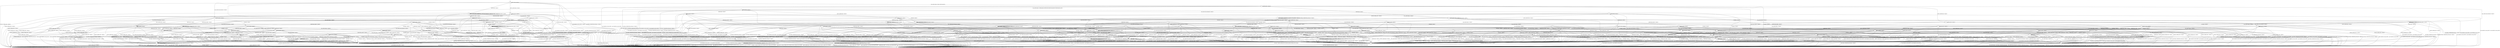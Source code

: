 digraph g {

	s0 [shape="circle" label="s0"];
	s1 [shape="circle" label="s1"];
	s2 [shape="circle" label="s2"];
	s3 [shape="circle" label="s3"];
	s4 [shape="circle" label="s4"];
	s5 [shape="circle" label="s5"];
	s6 [shape="circle" label="s6"];
	s7 [shape="circle" label="s7"];
	s8 [shape="circle" label="s8"];
	s9 [shape="circle" label="s9"];
	s10 [shape="circle" label="s10"];
	s11 [shape="circle" label="s11"];
	s12 [shape="circle" label="s12"];
	s13 [shape="circle" label="s13"];
	s14 [shape="circle" label="s14"];
	s15 [shape="circle" label="s15"];
	s16 [shape="circle" label="s16"];
	s17 [shape="circle" label="s17"];
	s18 [shape="circle" label="s18"];
	s19 [shape="circle" label="s19"];
	s20 [shape="circle" label="s20"];
	s21 [shape="circle" label="s21"];
	s22 [shape="circle" label="s22"];
	s23 [shape="circle" label="s23"];
	s24 [shape="circle" label="s24"];
	s25 [shape="circle" label="s25"];
	s26 [shape="circle" label="s26"];
	s27 [shape="circle" label="s27"];
	s28 [shape="circle" label="s28"];
	s29 [shape="circle" label="s29"];
	s30 [shape="circle" label="s30"];
	s31 [shape="circle" label="s31"];
	s32 [shape="circle" label="s32"];
	s33 [shape="circle" label="s33"];
	s34 [shape="circle" label="s34"];
	s35 [shape="circle" label="s35"];
	s36 [shape="circle" label="s36"];
	s37 [shape="circle" label="s37"];
	s38 [shape="circle" label="s38"];
	s39 [shape="circle" label="s39"];
	s40 [shape="circle" label="s40"];
	s41 [shape="circle" label="s41"];
	s42 [shape="circle" label="s42"];
	s43 [shape="circle" label="s43"];
	s44 [shape="circle" label="s44"];
	s45 [shape="circle" label="s45"];
	s46 [shape="circle" label="s46"];
	s47 [shape="circle" label="s47"];
	s48 [shape="circle" label="s48"];
	s49 [shape="circle" label="s49"];
	s50 [shape="circle" label="s50"];
	s51 [shape="circle" label="s51"];
	s52 [shape="circle" label="s52"];
	s53 [shape="circle" label="s53"];
	s54 [shape="circle" label="s54"];
	s55 [shape="circle" label="s55"];
	s56 [shape="circle" label="s56"];
	s57 [shape="circle" label="s57"];
	s58 [shape="circle" label="s58"];
	s59 [shape="circle" label="s59"];
	s60 [shape="circle" label="s60"];
	s61 [shape="circle" label="s61"];
	s62 [shape="circle" label="s62"];
	s63 [shape="circle" label="s63"];
	s64 [shape="circle" label="s64"];
	s65 [shape="circle" label="s65"];
	s66 [shape="circle" label="s66"];
	s67 [shape="circle" label="s67"];
	s68 [shape="circle" label="s68"];
	s69 [shape="circle" label="s69"];
	s70 [shape="circle" label="s70"];
	s71 [shape="circle" label="s71"];
	s72 [shape="circle" label="s72"];
	s73 [shape="circle" label="s73"];
	s74 [shape="circle" label="s74"];
	s75 [shape="circle" label="s75"];
	s76 [shape="circle" label="s76"];
	s77 [shape="circle" label="s77"];
	s78 [shape="circle" label="s78"];
	s79 [shape="circle" label="s79"];
	s80 [shape="circle" label="s80"];
	s81 [shape="circle" label="s81"];
	s82 [shape="circle" label="s82"];
	s83 [shape="circle" label="s83"];
	s84 [shape="circle" label="s84"];
	s85 [shape="circle" label="s85"];
	s86 [shape="circle" label="s86"];
	s87 [shape="circle" label="s87"];
	s88 [shape="circle" label="s88"];
	s0 -> s2 [label="RSA_CLIENT_HELLO / HELLO_VERIFY_REQUEST"];
	s0 -> s12 [label="RSA_CLIENT_KEY_EXCHANGE / TIMEOUT"];
	s0 -> s6 [label="CHANGE_CIPHER_SPEC / TIMEOUT"];
	s0 -> s3 [label="FINISHED / TIMEOUT"];
	s0 -> s0 [label="APPLICATION / TIMEOUT"];
	s0 -> s42 [label="CERTIFICATE / TIMEOUT"];
	s0 -> s20 [label="EMPTY_CERTIFICATE / TIMEOUT"];
	s0 -> s3 [label="CERTIFICATE_VERIFY / TIMEOUT"];
	s0 -> s1 [label="Alert(WARNING,CLOSE_NOTIFY) / TIMEOUT"];
	s0 -> s1 [label="Alert(FATAL,UNEXPECTED_MESSAGE) / TIMEOUT"];
	s1 -> s1 [label="RSA_CLIENT_HELLO / SOCKET_CLOSED"];
	s1 -> s1 [label="RSA_CLIENT_KEY_EXCHANGE / SOCKET_CLOSED"];
	s1 -> s1 [label="CHANGE_CIPHER_SPEC / SOCKET_CLOSED"];
	s1 -> s1 [label="FINISHED / SOCKET_CLOSED"];
	s1 -> s1 [label="APPLICATION / SOCKET_CLOSED"];
	s1 -> s1 [label="CERTIFICATE / SOCKET_CLOSED"];
	s1 -> s1 [label="EMPTY_CERTIFICATE / SOCKET_CLOSED"];
	s1 -> s1 [label="CERTIFICATE_VERIFY / SOCKET_CLOSED"];
	s1 -> s1 [label="Alert(WARNING,CLOSE_NOTIFY) / SOCKET_CLOSED"];
	s1 -> s1 [label="Alert(FATAL,UNEXPECTED_MESSAGE) / SOCKET_CLOSED"];
	s2 -> s4 [label="RSA_CLIENT_HELLO / SERVER_HELLO,CERTIFICATE,CERTIFICATE_REQUEST,SERVER_HELLO_DONE"];
	s2 -> s7 [label="RSA_CLIENT_KEY_EXCHANGE / TIMEOUT"];
	s2 -> s6 [label="CHANGE_CIPHER_SPEC / TIMEOUT"];
	s2 -> s5 [label="FINISHED / TIMEOUT"];
	s2 -> s2 [label="APPLICATION / TIMEOUT"];
	s2 -> s55 [label="CERTIFICATE / TIMEOUT"];
	s2 -> s14 [label="EMPTY_CERTIFICATE / TIMEOUT"];
	s2 -> s5 [label="CERTIFICATE_VERIFY / TIMEOUT"];
	s2 -> s1 [label="Alert(WARNING,CLOSE_NOTIFY) / Alert(WARNING,CLOSE_NOTIFY)"];
	s2 -> s1 [label="Alert(FATAL,UNEXPECTED_MESSAGE) / TIMEOUT"];
	s3 -> s3 [label="RSA_CLIENT_HELLO / TIMEOUT"];
	s3 -> s3 [label="RSA_CLIENT_KEY_EXCHANGE / TIMEOUT"];
	s3 -> s6 [label="CHANGE_CIPHER_SPEC / TIMEOUT"];
	s3 -> s3 [label="FINISHED / TIMEOUT"];
	s3 -> s3 [label="APPLICATION / TIMEOUT"];
	s3 -> s3 [label="CERTIFICATE / TIMEOUT"];
	s3 -> s3 [label="EMPTY_CERTIFICATE / TIMEOUT"];
	s3 -> s3 [label="CERTIFICATE_VERIFY / TIMEOUT"];
	s3 -> s1 [label="Alert(WARNING,CLOSE_NOTIFY) / TIMEOUT"];
	s3 -> s1 [label="Alert(FATAL,UNEXPECTED_MESSAGE) / TIMEOUT"];
	s4 -> s1 [label="RSA_CLIENT_HELLO / Alert(FATAL,UNEXPECTED_MESSAGE)"];
	s4 -> s26 [label="RSA_CLIENT_KEY_EXCHANGE / TIMEOUT"];
	s4 -> s6 [label="CHANGE_CIPHER_SPEC / TIMEOUT"];
	s4 -> s5 [label="FINISHED / TIMEOUT"];
	s4 -> s4 [label="APPLICATION / TIMEOUT"];
	s4 -> s70 [label="CERTIFICATE / TIMEOUT"];
	s4 -> s9 [label="EMPTY_CERTIFICATE / TIMEOUT"];
	s4 -> s5 [label="CERTIFICATE_VERIFY / TIMEOUT"];
	s4 -> s1 [label="Alert(WARNING,CLOSE_NOTIFY) / Alert(WARNING,CLOSE_NOTIFY)"];
	s4 -> s1 [label="Alert(FATAL,UNEXPECTED_MESSAGE) / TIMEOUT"];
	s5 -> s5 [label="RSA_CLIENT_HELLO / TIMEOUT"];
	s5 -> s5 [label="RSA_CLIENT_KEY_EXCHANGE / TIMEOUT"];
	s5 -> s6 [label="CHANGE_CIPHER_SPEC / TIMEOUT"];
	s5 -> s5 [label="FINISHED / TIMEOUT"];
	s5 -> s5 [label="APPLICATION / TIMEOUT"];
	s5 -> s5 [label="CERTIFICATE / TIMEOUT"];
	s5 -> s5 [label="EMPTY_CERTIFICATE / TIMEOUT"];
	s5 -> s5 [label="CERTIFICATE_VERIFY / TIMEOUT"];
	s5 -> s1 [label="Alert(WARNING,CLOSE_NOTIFY) / Alert(WARNING,CLOSE_NOTIFY)"];
	s5 -> s1 [label="Alert(FATAL,UNEXPECTED_MESSAGE) / TIMEOUT"];
	s6 -> s6 [label="RSA_CLIENT_HELLO / TIMEOUT"];
	s6 -> s6 [label="RSA_CLIENT_KEY_EXCHANGE / TIMEOUT"];
	s6 -> s6 [label="CHANGE_CIPHER_SPEC / TIMEOUT"];
	s6 -> s6 [label="FINISHED / TIMEOUT"];
	s6 -> s6 [label="APPLICATION / TIMEOUT"];
	s6 -> s6 [label="CERTIFICATE / TIMEOUT"];
	s6 -> s6 [label="EMPTY_CERTIFICATE / TIMEOUT"];
	s6 -> s6 [label="CERTIFICATE_VERIFY / TIMEOUT"];
	s6 -> s6 [label="Alert(WARNING,CLOSE_NOTIFY) / TIMEOUT"];
	s6 -> s6 [label="Alert(FATAL,UNEXPECTED_MESSAGE) / TIMEOUT"];
	s7 -> s47 [label="RSA_CLIENT_HELLO / TIMEOUT"];
	s7 -> s5 [label="RSA_CLIENT_KEY_EXCHANGE / TIMEOUT"];
	s7 -> s8 [label="CHANGE_CIPHER_SPEC / TIMEOUT"];
	s7 -> s15 [label="FINISHED / TIMEOUT"];
	s7 -> s7 [label="APPLICATION / TIMEOUT"];
	s7 -> s16 [label="CERTIFICATE / TIMEOUT"];
	s7 -> s16 [label="EMPTY_CERTIFICATE / TIMEOUT"];
	s7 -> s7 [label="CERTIFICATE_VERIFY / TIMEOUT"];
	s7 -> s1 [label="Alert(WARNING,CLOSE_NOTIFY) / Alert(WARNING,CLOSE_NOTIFY)"];
	s7 -> s1 [label="Alert(FATAL,UNEXPECTED_MESSAGE) / TIMEOUT"];
	s8 -> s1 [label="RSA_CLIENT_HELLO / Alert(FATAL,UNEXPECTED_MESSAGE)"];
	s8 -> s1 [label="RSA_CLIENT_KEY_EXCHANGE / Alert(FATAL,UNEXPECTED_MESSAGE)"];
	s8 -> s6 [label="CHANGE_CIPHER_SPEC / TIMEOUT"];
	s8 -> s1 [label="FINISHED / Alert(FATAL,UNEXPECTED_MESSAGE)"];
	s8 -> s8 [label="APPLICATION / TIMEOUT"];
	s8 -> s1 [label="CERTIFICATE / Alert(FATAL,UNEXPECTED_MESSAGE)"];
	s8 -> s1 [label="EMPTY_CERTIFICATE / Alert(FATAL,UNEXPECTED_MESSAGE)"];
	s8 -> s1 [label="CERTIFICATE_VERIFY / Alert(FATAL,UNEXPECTED_MESSAGE)"];
	s8 -> s8 [label="Alert(WARNING,CLOSE_NOTIFY) / TIMEOUT"];
	s8 -> s8 [label="Alert(FATAL,UNEXPECTED_MESSAGE) / TIMEOUT"];
	s9 -> s83 [label="RSA_CLIENT_HELLO / TIMEOUT"];
	s9 -> s39 [label="RSA_CLIENT_KEY_EXCHANGE / TIMEOUT"];
	s9 -> s8 [label="CHANGE_CIPHER_SPEC / TIMEOUT"];
	s9 -> s18 [label="FINISHED / TIMEOUT"];
	s9 -> s9 [label="APPLICATION / TIMEOUT"];
	s9 -> s5 [label="CERTIFICATE / TIMEOUT"];
	s9 -> s5 [label="EMPTY_CERTIFICATE / TIMEOUT"];
	s9 -> s10 [label="CERTIFICATE_VERIFY / TIMEOUT"];
	s9 -> s1 [label="Alert(WARNING,CLOSE_NOTIFY) / Alert(WARNING,CLOSE_NOTIFY)"];
	s9 -> s1 [label="Alert(FATAL,UNEXPECTED_MESSAGE) / TIMEOUT"];
	s10 -> s33 [label="RSA_CLIENT_HELLO / TIMEOUT"];
	s10 -> s51 [label="RSA_CLIENT_KEY_EXCHANGE / TIMEOUT"];
	s10 -> s11 [label="CHANGE_CIPHER_SPEC / TIMEOUT"];
	s10 -> s10 [label="FINISHED / TIMEOUT"];
	s10 -> s10 [label="APPLICATION / TIMEOUT"];
	s10 -> s5 [label="CERTIFICATE / TIMEOUT"];
	s10 -> s5 [label="EMPTY_CERTIFICATE / TIMEOUT"];
	s10 -> s5 [label="CERTIFICATE_VERIFY / TIMEOUT"];
	s10 -> s1 [label="Alert(WARNING,CLOSE_NOTIFY) / Alert(WARNING,CLOSE_NOTIFY)"];
	s10 -> s1 [label="Alert(FATAL,UNEXPECTED_MESSAGE) / TIMEOUT"];
	s11 -> s1 [label="RSA_CLIENT_HELLO / Alert(FATAL,HANDSHAKE_FAILURE)"];
	s11 -> s1 [label="RSA_CLIENT_KEY_EXCHANGE / Alert(FATAL,HANDSHAKE_FAILURE)"];
	s11 -> s6 [label="CHANGE_CIPHER_SPEC / TIMEOUT"];
	s11 -> s1 [label="FINISHED / Alert(FATAL,HANDSHAKE_FAILURE)"];
	s11 -> s11 [label="APPLICATION / TIMEOUT"];
	s11 -> s1 [label="CERTIFICATE / Alert(FATAL,HANDSHAKE_FAILURE)"];
	s11 -> s1 [label="EMPTY_CERTIFICATE / Alert(FATAL,HANDSHAKE_FAILURE)"];
	s11 -> s1 [label="CERTIFICATE_VERIFY / Alert(FATAL,HANDSHAKE_FAILURE)"];
	s11 -> s11 [label="Alert(WARNING,CLOSE_NOTIFY) / TIMEOUT"];
	s11 -> s11 [label="Alert(FATAL,UNEXPECTED_MESSAGE) / TIMEOUT"];
	s12 -> s48 [label="RSA_CLIENT_HELLO / TIMEOUT"];
	s12 -> s3 [label="RSA_CLIENT_KEY_EXCHANGE / TIMEOUT"];
	s12 -> s13 [label="CHANGE_CIPHER_SPEC / TIMEOUT"];
	s12 -> s24 [label="FINISHED / TIMEOUT"];
	s12 -> s12 [label="APPLICATION / TIMEOUT"];
	s12 -> s31 [label="CERTIFICATE / TIMEOUT"];
	s12 -> s31 [label="EMPTY_CERTIFICATE / TIMEOUT"];
	s12 -> s25 [label="CERTIFICATE_VERIFY / TIMEOUT"];
	s12 -> s1 [label="Alert(WARNING,CLOSE_NOTIFY) / TIMEOUT"];
	s12 -> s1 [label="Alert(FATAL,UNEXPECTED_MESSAGE) / TIMEOUT"];
	s13 -> s1 [label="RSA_CLIENT_HELLO / TIMEOUT"];
	s13 -> s1 [label="RSA_CLIENT_KEY_EXCHANGE / TIMEOUT"];
	s13 -> s6 [label="CHANGE_CIPHER_SPEC / TIMEOUT"];
	s13 -> s1 [label="FINISHED / TIMEOUT"];
	s13 -> s13 [label="APPLICATION / TIMEOUT"];
	s13 -> s1 [label="CERTIFICATE / TIMEOUT"];
	s13 -> s1 [label="EMPTY_CERTIFICATE / TIMEOUT"];
	s13 -> s1 [label="CERTIFICATE_VERIFY / TIMEOUT"];
	s13 -> s13 [label="Alert(WARNING,CLOSE_NOTIFY) / TIMEOUT"];
	s13 -> s13 [label="Alert(FATAL,UNEXPECTED_MESSAGE) / TIMEOUT"];
	s14 -> s83 [label="RSA_CLIENT_HELLO / TIMEOUT"];
	s14 -> s16 [label="RSA_CLIENT_KEY_EXCHANGE / TIMEOUT"];
	s14 -> s8 [label="CHANGE_CIPHER_SPEC / TIMEOUT"];
	s14 -> s18 [label="FINISHED / TIMEOUT"];
	s14 -> s14 [label="APPLICATION / TIMEOUT"];
	s14 -> s5 [label="CERTIFICATE / TIMEOUT"];
	s14 -> s5 [label="EMPTY_CERTIFICATE / TIMEOUT"];
	s14 -> s68 [label="CERTIFICATE_VERIFY / TIMEOUT"];
	s14 -> s1 [label="Alert(WARNING,CLOSE_NOTIFY) / Alert(WARNING,CLOSE_NOTIFY)"];
	s14 -> s1 [label="Alert(FATAL,UNEXPECTED_MESSAGE) / TIMEOUT"];
	s15 -> s56 [label="RSA_CLIENT_HELLO / TIMEOUT"];
	s15 -> s5 [label="RSA_CLIENT_KEY_EXCHANGE / TIMEOUT"];
	s15 -> s8 [label="CHANGE_CIPHER_SPEC / TIMEOUT"];
	s15 -> s5 [label="FINISHED / TIMEOUT"];
	s15 -> s15 [label="APPLICATION / TIMEOUT"];
	s15 -> s23 [label="CERTIFICATE / TIMEOUT"];
	s15 -> s23 [label="EMPTY_CERTIFICATE / TIMEOUT"];
	s15 -> s19 [label="CERTIFICATE_VERIFY / TIMEOUT"];
	s15 -> s1 [label="Alert(WARNING,CLOSE_NOTIFY) / Alert(WARNING,CLOSE_NOTIFY)"];
	s15 -> s1 [label="Alert(FATAL,UNEXPECTED_MESSAGE) / TIMEOUT"];
	s16 -> s46 [label="RSA_CLIENT_HELLO / TIMEOUT"];
	s16 -> s5 [label="RSA_CLIENT_KEY_EXCHANGE / TIMEOUT"];
	s16 -> s8 [label="CHANGE_CIPHER_SPEC / TIMEOUT"];
	s16 -> s23 [label="FINISHED / TIMEOUT"];
	s16 -> s16 [label="APPLICATION / TIMEOUT"];
	s16 -> s5 [label="CERTIFICATE / TIMEOUT"];
	s16 -> s5 [label="EMPTY_CERTIFICATE / TIMEOUT"];
	s16 -> s17 [label="CERTIFICATE_VERIFY / TIMEOUT"];
	s16 -> s1 [label="Alert(WARNING,CLOSE_NOTIFY) / Alert(WARNING,CLOSE_NOTIFY)"];
	s16 -> s1 [label="Alert(FATAL,UNEXPECTED_MESSAGE) / TIMEOUT"];
	s17 -> s58 [label="RSA_CLIENT_HELLO / TIMEOUT"];
	s17 -> s5 [label="RSA_CLIENT_KEY_EXCHANGE / TIMEOUT"];
	s17 -> s8 [label="CHANGE_CIPHER_SPEC / TIMEOUT"];
	s17 -> s36 [label="FINISHED / TIMEOUT"];
	s17 -> s17 [label="APPLICATION / TIMEOUT"];
	s17 -> s5 [label="CERTIFICATE / TIMEOUT"];
	s17 -> s5 [label="EMPTY_CERTIFICATE / TIMEOUT"];
	s17 -> s5 [label="CERTIFICATE_VERIFY / TIMEOUT"];
	s17 -> s1 [label="Alert(WARNING,CLOSE_NOTIFY) / Alert(WARNING,CLOSE_NOTIFY)"];
	s17 -> s1 [label="Alert(FATAL,UNEXPECTED_MESSAGE) / TIMEOUT"];
	s18 -> s50 [label="RSA_CLIENT_HELLO / TIMEOUT"];
	s18 -> s23 [label="RSA_CLIENT_KEY_EXCHANGE / TIMEOUT"];
	s18 -> s8 [label="CHANGE_CIPHER_SPEC / TIMEOUT"];
	s18 -> s5 [label="FINISHED / TIMEOUT"];
	s18 -> s18 [label="APPLICATION / TIMEOUT"];
	s18 -> s5 [label="CERTIFICATE / TIMEOUT"];
	s18 -> s5 [label="EMPTY_CERTIFICATE / TIMEOUT"];
	s18 -> s84 [label="CERTIFICATE_VERIFY / TIMEOUT"];
	s18 -> s1 [label="Alert(WARNING,CLOSE_NOTIFY) / Alert(WARNING,CLOSE_NOTIFY)"];
	s18 -> s1 [label="Alert(FATAL,UNEXPECTED_MESSAGE) / TIMEOUT"];
	s19 -> s52 [label="RSA_CLIENT_HELLO / TIMEOUT"];
	s19 -> s5 [label="RSA_CLIENT_KEY_EXCHANGE / TIMEOUT"];
	s19 -> s8 [label="CHANGE_CIPHER_SPEC / TIMEOUT"];
	s19 -> s5 [label="FINISHED / TIMEOUT"];
	s19 -> s19 [label="APPLICATION / TIMEOUT"];
	s19 -> s36 [label="CERTIFICATE / TIMEOUT"];
	s19 -> s36 [label="EMPTY_CERTIFICATE / TIMEOUT"];
	s19 -> s5 [label="CERTIFICATE_VERIFY / TIMEOUT"];
	s19 -> s1 [label="Alert(WARNING,CLOSE_NOTIFY) / Alert(WARNING,CLOSE_NOTIFY)"];
	s19 -> s1 [label="Alert(FATAL,UNEXPECTED_MESSAGE) / TIMEOUT"];
	s20 -> s72 [label="RSA_CLIENT_HELLO / TIMEOUT"];
	s20 -> s31 [label="RSA_CLIENT_KEY_EXCHANGE / TIMEOUT"];
	s20 -> s13 [label="CHANGE_CIPHER_SPEC / TIMEOUT"];
	s20 -> s21 [label="FINISHED / TIMEOUT"];
	s20 -> s20 [label="APPLICATION / TIMEOUT"];
	s20 -> s3 [label="CERTIFICATE / TIMEOUT"];
	s20 -> s3 [label="EMPTY_CERTIFICATE / TIMEOUT"];
	s20 -> s65 [label="CERTIFICATE_VERIFY / TIMEOUT"];
	s20 -> s1 [label="Alert(WARNING,CLOSE_NOTIFY) / TIMEOUT"];
	s20 -> s1 [label="Alert(FATAL,UNEXPECTED_MESSAGE) / TIMEOUT"];
	s21 -> s21 [label="RSA_CLIENT_HELLO / TIMEOUT"];
	s21 -> s22 [label="RSA_CLIENT_KEY_EXCHANGE / TIMEOUT"];
	s21 -> s13 [label="CHANGE_CIPHER_SPEC / TIMEOUT"];
	s21 -> s3 [label="FINISHED / TIMEOUT"];
	s21 -> s21 [label="APPLICATION / TIMEOUT"];
	s21 -> s3 [label="CERTIFICATE / TIMEOUT"];
	s21 -> s3 [label="EMPTY_CERTIFICATE / TIMEOUT"];
	s21 -> s21 [label="CERTIFICATE_VERIFY / TIMEOUT"];
	s21 -> s1 [label="Alert(WARNING,CLOSE_NOTIFY) / TIMEOUT"];
	s21 -> s1 [label="Alert(FATAL,UNEXPECTED_MESSAGE) / TIMEOUT"];
	s22 -> s41 [label="RSA_CLIENT_HELLO / TIMEOUT"];
	s22 -> s3 [label="RSA_CLIENT_KEY_EXCHANGE / TIMEOUT"];
	s22 -> s13 [label="CHANGE_CIPHER_SPEC / TIMEOUT"];
	s22 -> s3 [label="FINISHED / TIMEOUT"];
	s22 -> s22 [label="APPLICATION / TIMEOUT"];
	s22 -> s3 [label="CERTIFICATE / TIMEOUT"];
	s22 -> s3 [label="EMPTY_CERTIFICATE / TIMEOUT"];
	s22 -> s53 [label="CERTIFICATE_VERIFY / TIMEOUT"];
	s22 -> s1 [label="Alert(WARNING,CLOSE_NOTIFY) / TIMEOUT"];
	s22 -> s1 [label="Alert(FATAL,UNEXPECTED_MESSAGE) / TIMEOUT"];
	s23 -> s62 [label="RSA_CLIENT_HELLO / TIMEOUT"];
	s23 -> s5 [label="RSA_CLIENT_KEY_EXCHANGE / TIMEOUT"];
	s23 -> s8 [label="CHANGE_CIPHER_SPEC / TIMEOUT"];
	s23 -> s5 [label="FINISHED / TIMEOUT"];
	s23 -> s23 [label="APPLICATION / TIMEOUT"];
	s23 -> s5 [label="CERTIFICATE / TIMEOUT"];
	s23 -> s5 [label="EMPTY_CERTIFICATE / TIMEOUT"];
	s23 -> s36 [label="CERTIFICATE_VERIFY / TIMEOUT"];
	s23 -> s1 [label="Alert(WARNING,CLOSE_NOTIFY) / Alert(WARNING,CLOSE_NOTIFY)"];
	s23 -> s1 [label="Alert(FATAL,UNEXPECTED_MESSAGE) / TIMEOUT"];
	s24 -> s44 [label="RSA_CLIENT_HELLO / TIMEOUT"];
	s24 -> s3 [label="RSA_CLIENT_KEY_EXCHANGE / TIMEOUT"];
	s24 -> s13 [label="CHANGE_CIPHER_SPEC / TIMEOUT"];
	s24 -> s3 [label="FINISHED / TIMEOUT"];
	s24 -> s24 [label="APPLICATION / TIMEOUT"];
	s24 -> s22 [label="CERTIFICATE / TIMEOUT"];
	s24 -> s22 [label="EMPTY_CERTIFICATE / TIMEOUT"];
	s24 -> s75 [label="CERTIFICATE_VERIFY / TIMEOUT"];
	s24 -> s1 [label="Alert(WARNING,CLOSE_NOTIFY) / TIMEOUT"];
	s24 -> s1 [label="Alert(FATAL,UNEXPECTED_MESSAGE) / TIMEOUT"];
	s25 -> s25 [label="RSA_CLIENT_HELLO / TIMEOUT"];
	s25 -> s3 [label="RSA_CLIENT_KEY_EXCHANGE / TIMEOUT"];
	s25 -> s13 [label="CHANGE_CIPHER_SPEC / TIMEOUT"];
	s25 -> s75 [label="FINISHED / TIMEOUT"];
	s25 -> s25 [label="APPLICATION / TIMEOUT"];
	s25 -> s32 [label="CERTIFICATE / TIMEOUT"];
	s25 -> s32 [label="EMPTY_CERTIFICATE / TIMEOUT"];
	s25 -> s3 [label="CERTIFICATE_VERIFY / TIMEOUT"];
	s25 -> s1 [label="Alert(WARNING,CLOSE_NOTIFY) / TIMEOUT"];
	s25 -> s1 [label="Alert(FATAL,UNEXPECTED_MESSAGE) / TIMEOUT"];
	s26 -> s47 [label="RSA_CLIENT_HELLO / TIMEOUT"];
	s26 -> s5 [label="RSA_CLIENT_KEY_EXCHANGE / TIMEOUT"];
	s26 -> s27 [label="CHANGE_CIPHER_SPEC / TIMEOUT"];
	s26 -> s15 [label="FINISHED / TIMEOUT"];
	s26 -> s26 [label="APPLICATION / TIMEOUT"];
	s26 -> s59 [label="CERTIFICATE / TIMEOUT"];
	s26 -> s39 [label="EMPTY_CERTIFICATE / TIMEOUT"];
	s26 -> s51 [label="CERTIFICATE_VERIFY / TIMEOUT"];
	s26 -> s1 [label="Alert(WARNING,CLOSE_NOTIFY) / Alert(WARNING,CLOSE_NOTIFY)"];
	s26 -> s1 [label="Alert(FATAL,UNEXPECTED_MESSAGE) / TIMEOUT"];
	s27 -> s34 [label="RSA_CLIENT_HELLO / TIMEOUT"];
	s27 -> s5 [label="RSA_CLIENT_KEY_EXCHANGE / TIMEOUT"];
	s27 -> s6 [label="CHANGE_CIPHER_SPEC / TIMEOUT"];
	s27 -> s1 [label="FINISHED / CHANGE_CIPHER_SPEC,FINISHED,CHANGE_CIPHER_SPEC,FINISHED"];
	s27 -> s27 [label="APPLICATION / TIMEOUT"];
	s27 -> s28 [label="CERTIFICATE / TIMEOUT"];
	s27 -> s64 [label="EMPTY_CERTIFICATE / TIMEOUT"];
	s27 -> s77 [label="CERTIFICATE_VERIFY / TIMEOUT"];
	s27 -> s27 [label="Alert(WARNING,CLOSE_NOTIFY) / TIMEOUT"];
	s27 -> s27 [label="Alert(FATAL,UNEXPECTED_MESSAGE) / TIMEOUT"];
	s28 -> s35 [label="RSA_CLIENT_HELLO / TIMEOUT"];
	s28 -> s5 [label="RSA_CLIENT_KEY_EXCHANGE / TIMEOUT"];
	s28 -> s8 [label="CHANGE_CIPHER_SPEC / TIMEOUT"];
	s28 -> s29 [label="FINISHED / TIMEOUT"];
	s28 -> s5 [label="APPLICATION / TIMEOUT"];
	s28 -> s5 [label="CERTIFICATE / TIMEOUT"];
	s28 -> s5 [label="EMPTY_CERTIFICATE / TIMEOUT"];
	s28 -> s37 [label="CERTIFICATE_VERIFY / TIMEOUT"];
	s28 -> s1 [label="Alert(WARNING,CLOSE_NOTIFY) / Alert(WARNING,CLOSE_NOTIFY)"];
	s28 -> s1 [label="Alert(FATAL,UNEXPECTED_MESSAGE) / TIMEOUT"];
	s29 -> s29 [label="RSA_CLIENT_HELLO / TIMEOUT"];
	s29 -> s5 [label="RSA_CLIENT_KEY_EXCHANGE / TIMEOUT"];
	s29 -> s30 [label="CHANGE_CIPHER_SPEC / TIMEOUT"];
	s29 -> s5 [label="FINISHED / TIMEOUT"];
	s29 -> s5 [label="APPLICATION / TIMEOUT"];
	s29 -> s5 [label="CERTIFICATE / TIMEOUT"];
	s29 -> s5 [label="EMPTY_CERTIFICATE / TIMEOUT"];
	s29 -> s29 [label="CERTIFICATE_VERIFY / TIMEOUT"];
	s29 -> s1 [label="Alert(WARNING,CLOSE_NOTIFY) / Alert(WARNING,CLOSE_NOTIFY)"];
	s29 -> s1 [label="Alert(FATAL,UNEXPECTED_MESSAGE) / TIMEOUT"];
	s30 -> s1 [label="RSA_CLIENT_HELLO / CHANGE_CIPHER_SPEC,FINISHED,CHANGE_CIPHER_SPEC,FINISHED"];
	s30 -> s1 [label="RSA_CLIENT_KEY_EXCHANGE / CHANGE_CIPHER_SPEC,UNKNOWN_MESSAGE,CHANGE_CIPHER_SPEC,UNKNOWN_MESSAGE"];
	s30 -> s6 [label="CHANGE_CIPHER_SPEC / TIMEOUT"];
	s30 -> s1 [label="FINISHED / CHANGE_CIPHER_SPEC,FINISHED,CHANGE_CIPHER_SPEC,FINISHED"];
	s30 -> s30 [label="APPLICATION / TIMEOUT"];
	s30 -> s1 [label="CERTIFICATE / CHANGE_CIPHER_SPEC,FINISHED,CHANGE_CIPHER_SPEC,FINISHED"];
	s30 -> s1 [label="EMPTY_CERTIFICATE / CHANGE_CIPHER_SPEC,FINISHED,CHANGE_CIPHER_SPEC,FINISHED"];
	s30 -> s1 [label="CERTIFICATE_VERIFY / CHANGE_CIPHER_SPEC,FINISHED,CHANGE_CIPHER_SPEC,FINISHED"];
	s30 -> s30 [label="Alert(WARNING,CLOSE_NOTIFY) / TIMEOUT"];
	s30 -> s30 [label="Alert(FATAL,UNEXPECTED_MESSAGE) / TIMEOUT"];
	s31 -> s40 [label="RSA_CLIENT_HELLO / TIMEOUT"];
	s31 -> s3 [label="RSA_CLIENT_KEY_EXCHANGE / TIMEOUT"];
	s31 -> s13 [label="CHANGE_CIPHER_SPEC / TIMEOUT"];
	s31 -> s22 [label="FINISHED / TIMEOUT"];
	s31 -> s31 [label="APPLICATION / TIMEOUT"];
	s31 -> s3 [label="CERTIFICATE / TIMEOUT"];
	s31 -> s3 [label="EMPTY_CERTIFICATE / TIMEOUT"];
	s31 -> s32 [label="CERTIFICATE_VERIFY / TIMEOUT"];
	s31 -> s1 [label="Alert(WARNING,CLOSE_NOTIFY) / TIMEOUT"];
	s31 -> s1 [label="Alert(FATAL,UNEXPECTED_MESSAGE) / TIMEOUT"];
	s32 -> s54 [label="RSA_CLIENT_HELLO / TIMEOUT"];
	s32 -> s3 [label="RSA_CLIENT_KEY_EXCHANGE / TIMEOUT"];
	s32 -> s13 [label="CHANGE_CIPHER_SPEC / TIMEOUT"];
	s32 -> s53 [label="FINISHED / TIMEOUT"];
	s32 -> s32 [label="APPLICATION / TIMEOUT"];
	s32 -> s3 [label="CERTIFICATE / TIMEOUT"];
	s32 -> s3 [label="EMPTY_CERTIFICATE / TIMEOUT"];
	s32 -> s3 [label="CERTIFICATE_VERIFY / TIMEOUT"];
	s32 -> s1 [label="Alert(WARNING,CLOSE_NOTIFY) / TIMEOUT"];
	s32 -> s1 [label="Alert(FATAL,UNEXPECTED_MESSAGE) / TIMEOUT"];
	s33 -> s5 [label="RSA_CLIENT_HELLO / TIMEOUT"];
	s33 -> s78 [label="RSA_CLIENT_KEY_EXCHANGE / TIMEOUT"];
	s33 -> s11 [label="CHANGE_CIPHER_SPEC / TIMEOUT"];
	s33 -> s85 [label="FINISHED / TIMEOUT"];
	s33 -> s33 [label="APPLICATION / TIMEOUT"];
	s33 -> s5 [label="CERTIFICATE / TIMEOUT"];
	s33 -> s5 [label="EMPTY_CERTIFICATE / TIMEOUT"];
	s33 -> s5 [label="CERTIFICATE_VERIFY / TIMEOUT"];
	s33 -> s1 [label="Alert(WARNING,CLOSE_NOTIFY) / Alert(WARNING,CLOSE_NOTIFY)"];
	s33 -> s1 [label="Alert(FATAL,UNEXPECTED_MESSAGE) / TIMEOUT"];
	s34 -> s5 [label="RSA_CLIENT_HELLO / TIMEOUT"];
	s34 -> s5 [label="RSA_CLIENT_KEY_EXCHANGE / TIMEOUT"];
	s34 -> s8 [label="CHANGE_CIPHER_SPEC / TIMEOUT"];
	s34 -> s79 [label="FINISHED / TIMEOUT"];
	s34 -> s5 [label="APPLICATION / TIMEOUT"];
	s34 -> s35 [label="CERTIFICATE / TIMEOUT"];
	s34 -> s35 [label="EMPTY_CERTIFICATE / TIMEOUT"];
	s34 -> s38 [label="CERTIFICATE_VERIFY / TIMEOUT"];
	s34 -> s1 [label="Alert(WARNING,CLOSE_NOTIFY) / Alert(WARNING,CLOSE_NOTIFY)"];
	s34 -> s1 [label="Alert(FATAL,UNEXPECTED_MESSAGE) / TIMEOUT"];
	s35 -> s5 [label="RSA_CLIENT_HELLO / TIMEOUT"];
	s35 -> s5 [label="RSA_CLIENT_KEY_EXCHANGE / TIMEOUT"];
	s35 -> s8 [label="CHANGE_CIPHER_SPEC / TIMEOUT"];
	s35 -> s63 [label="FINISHED / TIMEOUT"];
	s35 -> s5 [label="APPLICATION / TIMEOUT"];
	s35 -> s5 [label="CERTIFICATE / TIMEOUT"];
	s35 -> s5 [label="EMPTY_CERTIFICATE / TIMEOUT"];
	s35 -> s43 [label="CERTIFICATE_VERIFY / TIMEOUT"];
	s35 -> s1 [label="Alert(WARNING,CLOSE_NOTIFY) / Alert(WARNING,CLOSE_NOTIFY)"];
	s35 -> s1 [label="Alert(FATAL,UNEXPECTED_MESSAGE) / TIMEOUT"];
	s36 -> s66 [label="RSA_CLIENT_HELLO / TIMEOUT"];
	s36 -> s5 [label="RSA_CLIENT_KEY_EXCHANGE / TIMEOUT"];
	s36 -> s8 [label="CHANGE_CIPHER_SPEC / TIMEOUT"];
	s36 -> s5 [label="FINISHED / TIMEOUT"];
	s36 -> s36 [label="APPLICATION / TIMEOUT"];
	s36 -> s5 [label="CERTIFICATE / TIMEOUT"];
	s36 -> s5 [label="EMPTY_CERTIFICATE / TIMEOUT"];
	s36 -> s5 [label="CERTIFICATE_VERIFY / TIMEOUT"];
	s36 -> s1 [label="Alert(WARNING,CLOSE_NOTIFY) / Alert(WARNING,CLOSE_NOTIFY)"];
	s36 -> s1 [label="Alert(FATAL,UNEXPECTED_MESSAGE) / TIMEOUT"];
	s37 -> s43 [label="RSA_CLIENT_HELLO / TIMEOUT"];
	s37 -> s5 [label="RSA_CLIENT_KEY_EXCHANGE / TIMEOUT"];
	s37 -> s8 [label="CHANGE_CIPHER_SPEC / TIMEOUT"];
	s37 -> s29 [label="FINISHED / TIMEOUT"];
	s37 -> s5 [label="APPLICATION / TIMEOUT"];
	s37 -> s5 [label="CERTIFICATE / TIMEOUT"];
	s37 -> s5 [label="EMPTY_CERTIFICATE / TIMEOUT"];
	s37 -> s5 [label="CERTIFICATE_VERIFY / TIMEOUT"];
	s37 -> s1 [label="Alert(WARNING,CLOSE_NOTIFY) / Alert(WARNING,CLOSE_NOTIFY)"];
	s37 -> s1 [label="Alert(FATAL,UNEXPECTED_MESSAGE) / TIMEOUT"];
	s38 -> s5 [label="RSA_CLIENT_HELLO / TIMEOUT"];
	s38 -> s5 [label="RSA_CLIENT_KEY_EXCHANGE / TIMEOUT"];
	s38 -> s8 [label="CHANGE_CIPHER_SPEC / TIMEOUT"];
	s38 -> s80 [label="FINISHED / TIMEOUT"];
	s38 -> s5 [label="APPLICATION / TIMEOUT"];
	s38 -> s43 [label="CERTIFICATE / TIMEOUT"];
	s38 -> s43 [label="EMPTY_CERTIFICATE / TIMEOUT"];
	s38 -> s5 [label="CERTIFICATE_VERIFY / TIMEOUT"];
	s38 -> s1 [label="Alert(WARNING,CLOSE_NOTIFY) / Alert(WARNING,CLOSE_NOTIFY)"];
	s38 -> s1 [label="Alert(FATAL,UNEXPECTED_MESSAGE) / TIMEOUT"];
	s39 -> s46 [label="RSA_CLIENT_HELLO / TIMEOUT"];
	s39 -> s5 [label="RSA_CLIENT_KEY_EXCHANGE / TIMEOUT"];
	s39 -> s49 [label="CHANGE_CIPHER_SPEC / TIMEOUT"];
	s39 -> s23 [label="FINISHED / TIMEOUT"];
	s39 -> s39 [label="APPLICATION / TIMEOUT"];
	s39 -> s5 [label="CERTIFICATE / TIMEOUT"];
	s39 -> s5 [label="EMPTY_CERTIFICATE / TIMEOUT"];
	s39 -> s51 [label="CERTIFICATE_VERIFY / TIMEOUT"];
	s39 -> s1 [label="Alert(WARNING,CLOSE_NOTIFY) / Alert(WARNING,CLOSE_NOTIFY)"];
	s39 -> s1 [label="Alert(FATAL,UNEXPECTED_MESSAGE) / TIMEOUT"];
	s40 -> s3 [label="RSA_CLIENT_HELLO / TIMEOUT"];
	s40 -> s3 [label="RSA_CLIENT_KEY_EXCHANGE / TIMEOUT"];
	s40 -> s13 [label="CHANGE_CIPHER_SPEC / TIMEOUT"];
	s40 -> s41 [label="FINISHED / TIMEOUT"];
	s40 -> s40 [label="APPLICATION / TIMEOUT"];
	s40 -> s3 [label="CERTIFICATE / TIMEOUT"];
	s40 -> s3 [label="EMPTY_CERTIFICATE / TIMEOUT"];
	s40 -> s54 [label="CERTIFICATE_VERIFY / TIMEOUT"];
	s40 -> s1 [label="Alert(WARNING,CLOSE_NOTIFY) / TIMEOUT"];
	s40 -> s1 [label="Alert(FATAL,UNEXPECTED_MESSAGE) / TIMEOUT"];
	s41 -> s3 [label="RSA_CLIENT_HELLO / TIMEOUT"];
	s41 -> s3 [label="RSA_CLIENT_KEY_EXCHANGE / TIMEOUT"];
	s41 -> s13 [label="CHANGE_CIPHER_SPEC / TIMEOUT"];
	s41 -> s3 [label="FINISHED / TIMEOUT"];
	s41 -> s41 [label="APPLICATION / TIMEOUT"];
	s41 -> s3 [label="CERTIFICATE / TIMEOUT"];
	s41 -> s3 [label="EMPTY_CERTIFICATE / TIMEOUT"];
	s41 -> s45 [label="CERTIFICATE_VERIFY / TIMEOUT"];
	s41 -> s1 [label="Alert(WARNING,CLOSE_NOTIFY) / TIMEOUT"];
	s41 -> s1 [label="Alert(FATAL,UNEXPECTED_MESSAGE) / TIMEOUT"];
	s42 -> s42 [label="RSA_CLIENT_HELLO / TIMEOUT"];
	s42 -> s42 [label="RSA_CLIENT_KEY_EXCHANGE / TIMEOUT"];
	s42 -> s6 [label="CHANGE_CIPHER_SPEC / TIMEOUT"];
	s42 -> s42 [label="FINISHED / TIMEOUT"];
	s42 -> s42 [label="APPLICATION / TIMEOUT"];
	s42 -> s3 [label="CERTIFICATE / TIMEOUT"];
	s42 -> s3 [label="EMPTY_CERTIFICATE / TIMEOUT"];
	s42 -> s65 [label="CERTIFICATE_VERIFY / TIMEOUT"];
	s42 -> s1 [label="Alert(WARNING,CLOSE_NOTIFY) / TIMEOUT"];
	s42 -> s1 [label="Alert(FATAL,UNEXPECTED_MESSAGE) / TIMEOUT"];
	s43 -> s5 [label="RSA_CLIENT_HELLO / TIMEOUT"];
	s43 -> s5 [label="RSA_CLIENT_KEY_EXCHANGE / TIMEOUT"];
	s43 -> s8 [label="CHANGE_CIPHER_SPEC / TIMEOUT"];
	s43 -> s81 [label="FINISHED / TIMEOUT"];
	s43 -> s5 [label="APPLICATION / TIMEOUT"];
	s43 -> s5 [label="CERTIFICATE / TIMEOUT"];
	s43 -> s5 [label="EMPTY_CERTIFICATE / TIMEOUT"];
	s43 -> s5 [label="CERTIFICATE_VERIFY / TIMEOUT"];
	s43 -> s1 [label="Alert(WARNING,CLOSE_NOTIFY) / Alert(WARNING,CLOSE_NOTIFY)"];
	s43 -> s1 [label="Alert(FATAL,UNEXPECTED_MESSAGE) / TIMEOUT"];
	s44 -> s3 [label="RSA_CLIENT_HELLO / TIMEOUT"];
	s44 -> s3 [label="RSA_CLIENT_KEY_EXCHANGE / TIMEOUT"];
	s44 -> s13 [label="CHANGE_CIPHER_SPEC / TIMEOUT"];
	s44 -> s3 [label="FINISHED / TIMEOUT"];
	s44 -> s44 [label="APPLICATION / TIMEOUT"];
	s44 -> s41 [label="CERTIFICATE / TIMEOUT"];
	s44 -> s41 [label="EMPTY_CERTIFICATE / TIMEOUT"];
	s44 -> s60 [label="CERTIFICATE_VERIFY / TIMEOUT"];
	s44 -> s1 [label="Alert(WARNING,CLOSE_NOTIFY) / TIMEOUT"];
	s44 -> s1 [label="Alert(FATAL,UNEXPECTED_MESSAGE) / TIMEOUT"];
	s45 -> s3 [label="RSA_CLIENT_HELLO / TIMEOUT"];
	s45 -> s3 [label="RSA_CLIENT_KEY_EXCHANGE / TIMEOUT"];
	s45 -> s13 [label="CHANGE_CIPHER_SPEC / TIMEOUT"];
	s45 -> s3 [label="FINISHED / TIMEOUT"];
	s45 -> s45 [label="APPLICATION / TIMEOUT"];
	s45 -> s3 [label="CERTIFICATE / TIMEOUT"];
	s45 -> s3 [label="EMPTY_CERTIFICATE / TIMEOUT"];
	s45 -> s3 [label="CERTIFICATE_VERIFY / TIMEOUT"];
	s45 -> s1 [label="Alert(WARNING,CLOSE_NOTIFY) / TIMEOUT"];
	s45 -> s1 [label="Alert(FATAL,UNEXPECTED_MESSAGE) / TIMEOUT"];
	s46 -> s5 [label="RSA_CLIENT_HELLO / TIMEOUT"];
	s46 -> s5 [label="RSA_CLIENT_KEY_EXCHANGE / TIMEOUT"];
	s46 -> s8 [label="CHANGE_CIPHER_SPEC / TIMEOUT"];
	s46 -> s62 [label="FINISHED / TIMEOUT"];
	s46 -> s46 [label="APPLICATION / TIMEOUT"];
	s46 -> s5 [label="CERTIFICATE / TIMEOUT"];
	s46 -> s5 [label="EMPTY_CERTIFICATE / TIMEOUT"];
	s46 -> s58 [label="CERTIFICATE_VERIFY / TIMEOUT"];
	s46 -> s1 [label="Alert(WARNING,CLOSE_NOTIFY) / Alert(WARNING,CLOSE_NOTIFY)"];
	s46 -> s1 [label="Alert(FATAL,UNEXPECTED_MESSAGE) / TIMEOUT"];
	s47 -> s5 [label="RSA_CLIENT_HELLO / TIMEOUT"];
	s47 -> s5 [label="RSA_CLIENT_KEY_EXCHANGE / TIMEOUT"];
	s47 -> s8 [label="CHANGE_CIPHER_SPEC / TIMEOUT"];
	s47 -> s56 [label="FINISHED / TIMEOUT"];
	s47 -> s47 [label="APPLICATION / TIMEOUT"];
	s47 -> s46 [label="CERTIFICATE / TIMEOUT"];
	s47 -> s46 [label="EMPTY_CERTIFICATE / TIMEOUT"];
	s47 -> s57 [label="CERTIFICATE_VERIFY / TIMEOUT"];
	s47 -> s1 [label="Alert(WARNING,CLOSE_NOTIFY) / Alert(WARNING,CLOSE_NOTIFY)"];
	s47 -> s1 [label="Alert(FATAL,UNEXPECTED_MESSAGE) / TIMEOUT"];
	s48 -> s3 [label="RSA_CLIENT_HELLO / TIMEOUT"];
	s48 -> s3 [label="RSA_CLIENT_KEY_EXCHANGE / TIMEOUT"];
	s48 -> s13 [label="CHANGE_CIPHER_SPEC / TIMEOUT"];
	s48 -> s44 [label="FINISHED / TIMEOUT"];
	s48 -> s48 [label="APPLICATION / TIMEOUT"];
	s48 -> s40 [label="CERTIFICATE / TIMEOUT"];
	s48 -> s40 [label="EMPTY_CERTIFICATE / TIMEOUT"];
	s48 -> s25 [label="CERTIFICATE_VERIFY / TIMEOUT"];
	s48 -> s1 [label="Alert(WARNING,CLOSE_NOTIFY) / TIMEOUT"];
	s48 -> s1 [label="Alert(FATAL,UNEXPECTED_MESSAGE) / TIMEOUT"];
	s49 -> s5 [label="RSA_CLIENT_HELLO / TIMEOUT"];
	s49 -> s5 [label="RSA_CLIENT_KEY_EXCHANGE / TIMEOUT"];
	s49 -> s6 [label="CHANGE_CIPHER_SPEC / TIMEOUT"];
	s49 -> s1 [label="FINISHED / CHANGE_CIPHER_SPEC,FINISHED,CHANGE_CIPHER_SPEC,FINISHED"];
	s49 -> s49 [label="APPLICATION / TIMEOUT"];
	s49 -> s5 [label="CERTIFICATE / TIMEOUT"];
	s49 -> s5 [label="EMPTY_CERTIFICATE / TIMEOUT"];
	s49 -> s5 [label="CERTIFICATE_VERIFY / TIMEOUT"];
	s49 -> s49 [label="Alert(WARNING,CLOSE_NOTIFY) / TIMEOUT"];
	s49 -> s49 [label="Alert(FATAL,UNEXPECTED_MESSAGE) / TIMEOUT"];
	s50 -> s5 [label="RSA_CLIENT_HELLO / TIMEOUT"];
	s50 -> s62 [label="RSA_CLIENT_KEY_EXCHANGE / TIMEOUT"];
	s50 -> s8 [label="CHANGE_CIPHER_SPEC / TIMEOUT"];
	s50 -> s5 [label="FINISHED / TIMEOUT"];
	s50 -> s50 [label="APPLICATION / TIMEOUT"];
	s50 -> s5 [label="CERTIFICATE / TIMEOUT"];
	s50 -> s5 [label="EMPTY_CERTIFICATE / TIMEOUT"];
	s50 -> s76 [label="CERTIFICATE_VERIFY / TIMEOUT"];
	s50 -> s1 [label="Alert(WARNING,CLOSE_NOTIFY) / Alert(WARNING,CLOSE_NOTIFY)"];
	s50 -> s1 [label="Alert(FATAL,UNEXPECTED_MESSAGE) / TIMEOUT"];
	s51 -> s61 [label="RSA_CLIENT_HELLO / TIMEOUT"];
	s51 -> s5 [label="RSA_CLIENT_KEY_EXCHANGE / TIMEOUT"];
	s51 -> s11 [label="CHANGE_CIPHER_SPEC / TIMEOUT"];
	s51 -> s69 [label="FINISHED / TIMEOUT"];
	s51 -> s51 [label="APPLICATION / TIMEOUT"];
	s51 -> s51 [label="CERTIFICATE / TIMEOUT"];
	s51 -> s51 [label="EMPTY_CERTIFICATE / TIMEOUT"];
	s51 -> s5 [label="CERTIFICATE_VERIFY / TIMEOUT"];
	s51 -> s1 [label="Alert(WARNING,CLOSE_NOTIFY) / Alert(WARNING,CLOSE_NOTIFY)"];
	s51 -> s1 [label="Alert(FATAL,UNEXPECTED_MESSAGE) / TIMEOUT"];
	s52 -> s5 [label="RSA_CLIENT_HELLO / TIMEOUT"];
	s52 -> s5 [label="RSA_CLIENT_KEY_EXCHANGE / TIMEOUT"];
	s52 -> s8 [label="CHANGE_CIPHER_SPEC / TIMEOUT"];
	s52 -> s5 [label="FINISHED / TIMEOUT"];
	s52 -> s52 [label="APPLICATION / TIMEOUT"];
	s52 -> s66 [label="CERTIFICATE / TIMEOUT"];
	s52 -> s66 [label="EMPTY_CERTIFICATE / TIMEOUT"];
	s52 -> s5 [label="CERTIFICATE_VERIFY / TIMEOUT"];
	s52 -> s1 [label="Alert(WARNING,CLOSE_NOTIFY) / Alert(WARNING,CLOSE_NOTIFY)"];
	s52 -> s1 [label="Alert(FATAL,UNEXPECTED_MESSAGE) / TIMEOUT"];
	s53 -> s45 [label="RSA_CLIENT_HELLO / TIMEOUT"];
	s53 -> s3 [label="RSA_CLIENT_KEY_EXCHANGE / TIMEOUT"];
	s53 -> s13 [label="CHANGE_CIPHER_SPEC / TIMEOUT"];
	s53 -> s3 [label="FINISHED / TIMEOUT"];
	s53 -> s53 [label="APPLICATION / TIMEOUT"];
	s53 -> s3 [label="CERTIFICATE / TIMEOUT"];
	s53 -> s3 [label="EMPTY_CERTIFICATE / TIMEOUT"];
	s53 -> s3 [label="CERTIFICATE_VERIFY / TIMEOUT"];
	s53 -> s1 [label="Alert(WARNING,CLOSE_NOTIFY) / TIMEOUT"];
	s53 -> s1 [label="Alert(FATAL,UNEXPECTED_MESSAGE) / TIMEOUT"];
	s54 -> s3 [label="RSA_CLIENT_HELLO / TIMEOUT"];
	s54 -> s3 [label="RSA_CLIENT_KEY_EXCHANGE / TIMEOUT"];
	s54 -> s13 [label="CHANGE_CIPHER_SPEC / TIMEOUT"];
	s54 -> s45 [label="FINISHED / TIMEOUT"];
	s54 -> s54 [label="APPLICATION / TIMEOUT"];
	s54 -> s3 [label="CERTIFICATE / TIMEOUT"];
	s54 -> s3 [label="EMPTY_CERTIFICATE / TIMEOUT"];
	s54 -> s3 [label="CERTIFICATE_VERIFY / TIMEOUT"];
	s54 -> s1 [label="Alert(WARNING,CLOSE_NOTIFY) / TIMEOUT"];
	s54 -> s1 [label="Alert(FATAL,UNEXPECTED_MESSAGE) / TIMEOUT"];
	s55 -> s55 [label="RSA_CLIENT_HELLO / TIMEOUT"];
	s55 -> s67 [label="RSA_CLIENT_KEY_EXCHANGE / TIMEOUT"];
	s55 -> s6 [label="CHANGE_CIPHER_SPEC / TIMEOUT"];
	s55 -> s74 [label="FINISHED / TIMEOUT"];
	s55 -> s55 [label="APPLICATION / TIMEOUT"];
	s55 -> s5 [label="CERTIFICATE / TIMEOUT"];
	s55 -> s5 [label="EMPTY_CERTIFICATE / TIMEOUT"];
	s55 -> s68 [label="CERTIFICATE_VERIFY / TIMEOUT"];
	s55 -> s1 [label="Alert(WARNING,CLOSE_NOTIFY) / Alert(WARNING,CLOSE_NOTIFY)"];
	s55 -> s1 [label="Alert(FATAL,UNEXPECTED_MESSAGE) / TIMEOUT"];
	s56 -> s5 [label="RSA_CLIENT_HELLO / TIMEOUT"];
	s56 -> s5 [label="RSA_CLIENT_KEY_EXCHANGE / TIMEOUT"];
	s56 -> s8 [label="CHANGE_CIPHER_SPEC / TIMEOUT"];
	s56 -> s5 [label="FINISHED / TIMEOUT"];
	s56 -> s56 [label="APPLICATION / TIMEOUT"];
	s56 -> s62 [label="CERTIFICATE / TIMEOUT"];
	s56 -> s62 [label="EMPTY_CERTIFICATE / TIMEOUT"];
	s56 -> s52 [label="CERTIFICATE_VERIFY / TIMEOUT"];
	s56 -> s1 [label="Alert(WARNING,CLOSE_NOTIFY) / Alert(WARNING,CLOSE_NOTIFY)"];
	s56 -> s1 [label="Alert(FATAL,UNEXPECTED_MESSAGE) / TIMEOUT"];
	s57 -> s5 [label="RSA_CLIENT_HELLO / TIMEOUT"];
	s57 -> s5 [label="RSA_CLIENT_KEY_EXCHANGE / TIMEOUT"];
	s57 -> s8 [label="CHANGE_CIPHER_SPEC / TIMEOUT"];
	s57 -> s52 [label="FINISHED / TIMEOUT"];
	s57 -> s57 [label="APPLICATION / TIMEOUT"];
	s57 -> s58 [label="CERTIFICATE / TIMEOUT"];
	s57 -> s58 [label="EMPTY_CERTIFICATE / TIMEOUT"];
	s57 -> s5 [label="CERTIFICATE_VERIFY / TIMEOUT"];
	s57 -> s1 [label="Alert(WARNING,CLOSE_NOTIFY) / Alert(WARNING,CLOSE_NOTIFY)"];
	s57 -> s1 [label="Alert(FATAL,UNEXPECTED_MESSAGE) / TIMEOUT"];
	s58 -> s5 [label="RSA_CLIENT_HELLO / TIMEOUT"];
	s58 -> s5 [label="RSA_CLIENT_KEY_EXCHANGE / TIMEOUT"];
	s58 -> s8 [label="CHANGE_CIPHER_SPEC / TIMEOUT"];
	s58 -> s66 [label="FINISHED / TIMEOUT"];
	s58 -> s58 [label="APPLICATION / TIMEOUT"];
	s58 -> s5 [label="CERTIFICATE / TIMEOUT"];
	s58 -> s5 [label="EMPTY_CERTIFICATE / TIMEOUT"];
	s58 -> s5 [label="CERTIFICATE_VERIFY / TIMEOUT"];
	s58 -> s1 [label="Alert(WARNING,CLOSE_NOTIFY) / Alert(WARNING,CLOSE_NOTIFY)"];
	s58 -> s1 [label="Alert(FATAL,UNEXPECTED_MESSAGE) / TIMEOUT"];
	s59 -> s46 [label="RSA_CLIENT_HELLO / TIMEOUT"];
	s59 -> s5 [label="RSA_CLIENT_KEY_EXCHANGE / TIMEOUT"];
	s59 -> s49 [label="CHANGE_CIPHER_SPEC / TIMEOUT"];
	s59 -> s23 [label="FINISHED / TIMEOUT"];
	s59 -> s59 [label="APPLICATION / TIMEOUT"];
	s59 -> s5 [label="CERTIFICATE / TIMEOUT"];
	s59 -> s5 [label="EMPTY_CERTIFICATE / TIMEOUT"];
	s59 -> s88 [label="CERTIFICATE_VERIFY / TIMEOUT"];
	s59 -> s1 [label="Alert(WARNING,CLOSE_NOTIFY) / Alert(WARNING,CLOSE_NOTIFY)"];
	s59 -> s1 [label="Alert(FATAL,UNEXPECTED_MESSAGE) / TIMEOUT"];
	s60 -> s3 [label="RSA_CLIENT_HELLO / TIMEOUT"];
	s60 -> s3 [label="RSA_CLIENT_KEY_EXCHANGE / TIMEOUT"];
	s60 -> s13 [label="CHANGE_CIPHER_SPEC / TIMEOUT"];
	s60 -> s3 [label="FINISHED / TIMEOUT"];
	s60 -> s60 [label="APPLICATION / TIMEOUT"];
	s60 -> s45 [label="CERTIFICATE / TIMEOUT"];
	s60 -> s45 [label="EMPTY_CERTIFICATE / TIMEOUT"];
	s60 -> s3 [label="CERTIFICATE_VERIFY / TIMEOUT"];
	s60 -> s1 [label="Alert(WARNING,CLOSE_NOTIFY) / TIMEOUT"];
	s60 -> s1 [label="Alert(FATAL,UNEXPECTED_MESSAGE) / TIMEOUT"];
	s61 -> s5 [label="RSA_CLIENT_HELLO / TIMEOUT"];
	s61 -> s5 [label="RSA_CLIENT_KEY_EXCHANGE / TIMEOUT"];
	s61 -> s11 [label="CHANGE_CIPHER_SPEC / TIMEOUT"];
	s61 -> s82 [label="FINISHED / TIMEOUT"];
	s61 -> s61 [label="APPLICATION / TIMEOUT"];
	s61 -> s78 [label="CERTIFICATE / TIMEOUT"];
	s61 -> s78 [label="EMPTY_CERTIFICATE / TIMEOUT"];
	s61 -> s5 [label="CERTIFICATE_VERIFY / TIMEOUT"];
	s61 -> s1 [label="Alert(WARNING,CLOSE_NOTIFY) / Alert(WARNING,CLOSE_NOTIFY)"];
	s61 -> s1 [label="Alert(FATAL,UNEXPECTED_MESSAGE) / TIMEOUT"];
	s62 -> s5 [label="RSA_CLIENT_HELLO / TIMEOUT"];
	s62 -> s5 [label="RSA_CLIENT_KEY_EXCHANGE / TIMEOUT"];
	s62 -> s8 [label="CHANGE_CIPHER_SPEC / TIMEOUT"];
	s62 -> s5 [label="FINISHED / TIMEOUT"];
	s62 -> s62 [label="APPLICATION / TIMEOUT"];
	s62 -> s5 [label="CERTIFICATE / TIMEOUT"];
	s62 -> s5 [label="EMPTY_CERTIFICATE / TIMEOUT"];
	s62 -> s66 [label="CERTIFICATE_VERIFY / TIMEOUT"];
	s62 -> s1 [label="Alert(WARNING,CLOSE_NOTIFY) / Alert(WARNING,CLOSE_NOTIFY)"];
	s62 -> s1 [label="Alert(FATAL,UNEXPECTED_MESSAGE) / TIMEOUT"];
	s63 -> s5 [label="RSA_CLIENT_HELLO / TIMEOUT"];
	s63 -> s5 [label="RSA_CLIENT_KEY_EXCHANGE / TIMEOUT"];
	s63 -> s8 [label="CHANGE_CIPHER_SPEC / TIMEOUT"];
	s63 -> s5 [label="FINISHED / TIMEOUT"];
	s63 -> s5 [label="APPLICATION / TIMEOUT"];
	s63 -> s5 [label="CERTIFICATE / TIMEOUT"];
	s63 -> s5 [label="EMPTY_CERTIFICATE / TIMEOUT"];
	s63 -> s81 [label="CERTIFICATE_VERIFY / TIMEOUT"];
	s63 -> s1 [label="Alert(WARNING,CLOSE_NOTIFY) / Alert(WARNING,CLOSE_NOTIFY)"];
	s63 -> s1 [label="Alert(FATAL,UNEXPECTED_MESSAGE) / TIMEOUT"];
	s64 -> s35 [label="RSA_CLIENT_HELLO / TIMEOUT"];
	s64 -> s5 [label="RSA_CLIENT_KEY_EXCHANGE / TIMEOUT"];
	s64 -> s8 [label="CHANGE_CIPHER_SPEC / TIMEOUT"];
	s64 -> s29 [label="FINISHED / TIMEOUT"];
	s64 -> s5 [label="APPLICATION / TIMEOUT"];
	s64 -> s5 [label="CERTIFICATE / TIMEOUT"];
	s64 -> s5 [label="EMPTY_CERTIFICATE / TIMEOUT"];
	s64 -> s73 [label="CERTIFICATE_VERIFY / TIMEOUT"];
	s64 -> s1 [label="Alert(WARNING,CLOSE_NOTIFY) / Alert(WARNING,CLOSE_NOTIFY)"];
	s64 -> s1 [label="Alert(FATAL,UNEXPECTED_MESSAGE) / TIMEOUT"];
	s65 -> s87 [label="RSA_CLIENT_HELLO / TIMEOUT"];
	s65 -> s32 [label="RSA_CLIENT_KEY_EXCHANGE / TIMEOUT"];
	s65 -> s13 [label="CHANGE_CIPHER_SPEC / TIMEOUT"];
	s65 -> s21 [label="FINISHED / TIMEOUT"];
	s65 -> s65 [label="APPLICATION / TIMEOUT"];
	s65 -> s3 [label="CERTIFICATE / TIMEOUT"];
	s65 -> s3 [label="EMPTY_CERTIFICATE / TIMEOUT"];
	s65 -> s3 [label="CERTIFICATE_VERIFY / TIMEOUT"];
	s65 -> s1 [label="Alert(WARNING,CLOSE_NOTIFY) / TIMEOUT"];
	s65 -> s1 [label="Alert(FATAL,UNEXPECTED_MESSAGE) / TIMEOUT"];
	s66 -> s5 [label="RSA_CLIENT_HELLO / TIMEOUT"];
	s66 -> s5 [label="RSA_CLIENT_KEY_EXCHANGE / TIMEOUT"];
	s66 -> s8 [label="CHANGE_CIPHER_SPEC / TIMEOUT"];
	s66 -> s5 [label="FINISHED / TIMEOUT"];
	s66 -> s66 [label="APPLICATION / TIMEOUT"];
	s66 -> s5 [label="CERTIFICATE / TIMEOUT"];
	s66 -> s5 [label="EMPTY_CERTIFICATE / TIMEOUT"];
	s66 -> s5 [label="CERTIFICATE_VERIFY / TIMEOUT"];
	s66 -> s1 [label="Alert(WARNING,CLOSE_NOTIFY) / Alert(WARNING,CLOSE_NOTIFY)"];
	s66 -> s1 [label="Alert(FATAL,UNEXPECTED_MESSAGE) / TIMEOUT"];
	s67 -> s67 [label="RSA_CLIENT_HELLO / TIMEOUT"];
	s67 -> s5 [label="RSA_CLIENT_KEY_EXCHANGE / TIMEOUT"];
	s67 -> s6 [label="CHANGE_CIPHER_SPEC / TIMEOUT"];
	s67 -> s67 [label="FINISHED / TIMEOUT"];
	s67 -> s67 [label="APPLICATION / TIMEOUT"];
	s67 -> s5 [label="CERTIFICATE / TIMEOUT"];
	s67 -> s5 [label="EMPTY_CERTIFICATE / TIMEOUT"];
	s67 -> s17 [label="CERTIFICATE_VERIFY / TIMEOUT"];
	s67 -> s1 [label="Alert(WARNING,CLOSE_NOTIFY) / Alert(WARNING,CLOSE_NOTIFY)"];
	s67 -> s1 [label="Alert(FATAL,UNEXPECTED_MESSAGE) / TIMEOUT"];
	s68 -> s86 [label="RSA_CLIENT_HELLO / TIMEOUT"];
	s68 -> s17 [label="RSA_CLIENT_KEY_EXCHANGE / TIMEOUT"];
	s68 -> s8 [label="CHANGE_CIPHER_SPEC / TIMEOUT"];
	s68 -> s84 [label="FINISHED / TIMEOUT"];
	s68 -> s68 [label="APPLICATION / TIMEOUT"];
	s68 -> s5 [label="CERTIFICATE / TIMEOUT"];
	s68 -> s5 [label="EMPTY_CERTIFICATE / TIMEOUT"];
	s68 -> s5 [label="CERTIFICATE_VERIFY / TIMEOUT"];
	s68 -> s1 [label="Alert(WARNING,CLOSE_NOTIFY) / Alert(WARNING,CLOSE_NOTIFY)"];
	s68 -> s1 [label="Alert(FATAL,UNEXPECTED_MESSAGE) / TIMEOUT"];
	s69 -> s82 [label="RSA_CLIENT_HELLO / TIMEOUT"];
	s69 -> s5 [label="RSA_CLIENT_KEY_EXCHANGE / TIMEOUT"];
	s69 -> s11 [label="CHANGE_CIPHER_SPEC / TIMEOUT"];
	s69 -> s5 [label="FINISHED / TIMEOUT"];
	s69 -> s69 [label="APPLICATION / TIMEOUT"];
	s69 -> s69 [label="CERTIFICATE / TIMEOUT"];
	s69 -> s69 [label="EMPTY_CERTIFICATE / TIMEOUT"];
	s69 -> s5 [label="CERTIFICATE_VERIFY / TIMEOUT"];
	s69 -> s1 [label="Alert(WARNING,CLOSE_NOTIFY) / Alert(WARNING,CLOSE_NOTIFY)"];
	s69 -> s1 [label="Alert(FATAL,UNEXPECTED_MESSAGE) / TIMEOUT"];
	s70 -> s55 [label="RSA_CLIENT_HELLO / TIMEOUT"];
	s70 -> s5 [label="RSA_CLIENT_KEY_EXCHANGE / TIMEOUT"];
	s70 -> s6 [label="CHANGE_CIPHER_SPEC / TIMEOUT"];
	s70 -> s74 [label="FINISHED / TIMEOUT"];
	s70 -> s70 [label="APPLICATION / TIMEOUT"];
	s70 -> s5 [label="CERTIFICATE / TIMEOUT"];
	s70 -> s5 [label="EMPTY_CERTIFICATE / TIMEOUT"];
	s70 -> s71 [label="CERTIFICATE_VERIFY / TIMEOUT"];
	s70 -> s1 [label="Alert(WARNING,CLOSE_NOTIFY) / Alert(WARNING,CLOSE_NOTIFY)"];
	s70 -> s1 [label="Alert(FATAL,UNEXPECTED_MESSAGE) / TIMEOUT"];
	s71 -> s86 [label="RSA_CLIENT_HELLO / TIMEOUT"];
	s71 -> s88 [label="RSA_CLIENT_KEY_EXCHANGE / TIMEOUT"];
	s71 -> s8 [label="CHANGE_CIPHER_SPEC / TIMEOUT"];
	s71 -> s84 [label="FINISHED / TIMEOUT"];
	s71 -> s71 [label="APPLICATION / TIMEOUT"];
	s71 -> s5 [label="CERTIFICATE / TIMEOUT"];
	s71 -> s5 [label="EMPTY_CERTIFICATE / TIMEOUT"];
	s71 -> s5 [label="CERTIFICATE_VERIFY / TIMEOUT"];
	s71 -> s1 [label="Alert(WARNING,CLOSE_NOTIFY) / Alert(WARNING,CLOSE_NOTIFY)"];
	s71 -> s1 [label="Alert(FATAL,UNEXPECTED_MESSAGE) / TIMEOUT"];
	s72 -> s3 [label="RSA_CLIENT_HELLO / TIMEOUT"];
	s72 -> s40 [label="RSA_CLIENT_KEY_EXCHANGE / TIMEOUT"];
	s72 -> s13 [label="CHANGE_CIPHER_SPEC / TIMEOUT"];
	s72 -> s21 [label="FINISHED / TIMEOUT"];
	s72 -> s72 [label="APPLICATION / TIMEOUT"];
	s72 -> s3 [label="CERTIFICATE / TIMEOUT"];
	s72 -> s3 [label="EMPTY_CERTIFICATE / TIMEOUT"];
	s72 -> s87 [label="CERTIFICATE_VERIFY / TIMEOUT"];
	s72 -> s1 [label="Alert(WARNING,CLOSE_NOTIFY) / TIMEOUT"];
	s72 -> s1 [label="Alert(FATAL,UNEXPECTED_MESSAGE) / TIMEOUT"];
	s73 -> s78 [label="RSA_CLIENT_HELLO / TIMEOUT"];
	s73 -> s5 [label="RSA_CLIENT_KEY_EXCHANGE / TIMEOUT"];
	s73 -> s11 [label="CHANGE_CIPHER_SPEC / TIMEOUT"];
	s73 -> s69 [label="FINISHED / TIMEOUT"];
	s73 -> s5 [label="APPLICATION / TIMEOUT"];
	s73 -> s5 [label="CERTIFICATE / TIMEOUT"];
	s73 -> s5 [label="EMPTY_CERTIFICATE / TIMEOUT"];
	s73 -> s5 [label="CERTIFICATE_VERIFY / TIMEOUT"];
	s73 -> s1 [label="Alert(WARNING,CLOSE_NOTIFY) / Alert(WARNING,CLOSE_NOTIFY)"];
	s73 -> s1 [label="Alert(FATAL,UNEXPECTED_MESSAGE) / TIMEOUT"];
	s74 -> s74 [label="RSA_CLIENT_HELLO / TIMEOUT"];
	s74 -> s67 [label="RSA_CLIENT_KEY_EXCHANGE / TIMEOUT"];
	s74 -> s6 [label="CHANGE_CIPHER_SPEC / TIMEOUT"];
	s74 -> s5 [label="FINISHED / TIMEOUT"];
	s74 -> s74 [label="APPLICATION / TIMEOUT"];
	s74 -> s5 [label="CERTIFICATE / TIMEOUT"];
	s74 -> s5 [label="EMPTY_CERTIFICATE / TIMEOUT"];
	s74 -> s84 [label="CERTIFICATE_VERIFY / TIMEOUT"];
	s74 -> s1 [label="Alert(WARNING,CLOSE_NOTIFY) / Alert(WARNING,CLOSE_NOTIFY)"];
	s74 -> s1 [label="Alert(FATAL,UNEXPECTED_MESSAGE) / TIMEOUT"];
	s75 -> s60 [label="RSA_CLIENT_HELLO / TIMEOUT"];
	s75 -> s3 [label="RSA_CLIENT_KEY_EXCHANGE / TIMEOUT"];
	s75 -> s13 [label="CHANGE_CIPHER_SPEC / TIMEOUT"];
	s75 -> s3 [label="FINISHED / TIMEOUT"];
	s75 -> s75 [label="APPLICATION / TIMEOUT"];
	s75 -> s53 [label="CERTIFICATE / TIMEOUT"];
	s75 -> s53 [label="EMPTY_CERTIFICATE / TIMEOUT"];
	s75 -> s3 [label="CERTIFICATE_VERIFY / TIMEOUT"];
	s75 -> s1 [label="Alert(WARNING,CLOSE_NOTIFY) / TIMEOUT"];
	s75 -> s1 [label="Alert(FATAL,UNEXPECTED_MESSAGE) / TIMEOUT"];
	s76 -> s5 [label="RSA_CLIENT_HELLO / TIMEOUT"];
	s76 -> s66 [label="RSA_CLIENT_KEY_EXCHANGE / TIMEOUT"];
	s76 -> s8 [label="CHANGE_CIPHER_SPEC / TIMEOUT"];
	s76 -> s5 [label="FINISHED / TIMEOUT"];
	s76 -> s76 [label="APPLICATION / TIMEOUT"];
	s76 -> s5 [label="CERTIFICATE / TIMEOUT"];
	s76 -> s5 [label="EMPTY_CERTIFICATE / TIMEOUT"];
	s76 -> s5 [label="CERTIFICATE_VERIFY / TIMEOUT"];
	s76 -> s1 [label="Alert(WARNING,CLOSE_NOTIFY) / Alert(WARNING,CLOSE_NOTIFY)"];
	s76 -> s1 [label="Alert(FATAL,UNEXPECTED_MESSAGE) / TIMEOUT"];
	s77 -> s61 [label="RSA_CLIENT_HELLO / TIMEOUT"];
	s77 -> s5 [label="RSA_CLIENT_KEY_EXCHANGE / TIMEOUT"];
	s77 -> s11 [label="CHANGE_CIPHER_SPEC / TIMEOUT"];
	s77 -> s69 [label="FINISHED / TIMEOUT"];
	s77 -> s5 [label="APPLICATION / TIMEOUT"];
	s77 -> s73 [label="CERTIFICATE / TIMEOUT"];
	s77 -> s73 [label="EMPTY_CERTIFICATE / TIMEOUT"];
	s77 -> s5 [label="CERTIFICATE_VERIFY / TIMEOUT"];
	s77 -> s1 [label="Alert(WARNING,CLOSE_NOTIFY) / Alert(WARNING,CLOSE_NOTIFY)"];
	s77 -> s1 [label="Alert(FATAL,UNEXPECTED_MESSAGE) / TIMEOUT"];
	s78 -> s5 [label="RSA_CLIENT_HELLO / TIMEOUT"];
	s78 -> s5 [label="RSA_CLIENT_KEY_EXCHANGE / TIMEOUT"];
	s78 -> s11 [label="CHANGE_CIPHER_SPEC / TIMEOUT"];
	s78 -> s78 [label="FINISHED / TIMEOUT"];
	s78 -> s78 [label="APPLICATION / TIMEOUT"];
	s78 -> s5 [label="CERTIFICATE / TIMEOUT"];
	s78 -> s5 [label="EMPTY_CERTIFICATE / TIMEOUT"];
	s78 -> s5 [label="CERTIFICATE_VERIFY / TIMEOUT"];
	s78 -> s1 [label="Alert(WARNING,CLOSE_NOTIFY) / Alert(WARNING,CLOSE_NOTIFY)"];
	s78 -> s1 [label="Alert(FATAL,UNEXPECTED_MESSAGE) / TIMEOUT"];
	s79 -> s5 [label="RSA_CLIENT_HELLO / TIMEOUT"];
	s79 -> s5 [label="RSA_CLIENT_KEY_EXCHANGE / TIMEOUT"];
	s79 -> s8 [label="CHANGE_CIPHER_SPEC / TIMEOUT"];
	s79 -> s5 [label="FINISHED / TIMEOUT"];
	s79 -> s5 [label="APPLICATION / TIMEOUT"];
	s79 -> s63 [label="CERTIFICATE / TIMEOUT"];
	s79 -> s63 [label="EMPTY_CERTIFICATE / TIMEOUT"];
	s79 -> s80 [label="CERTIFICATE_VERIFY / TIMEOUT"];
	s79 -> s1 [label="Alert(WARNING,CLOSE_NOTIFY) / Alert(WARNING,CLOSE_NOTIFY)"];
	s79 -> s1 [label="Alert(FATAL,UNEXPECTED_MESSAGE) / TIMEOUT"];
	s80 -> s5 [label="RSA_CLIENT_HELLO / TIMEOUT"];
	s80 -> s5 [label="RSA_CLIENT_KEY_EXCHANGE / TIMEOUT"];
	s80 -> s8 [label="CHANGE_CIPHER_SPEC / TIMEOUT"];
	s80 -> s5 [label="FINISHED / TIMEOUT"];
	s80 -> s5 [label="APPLICATION / TIMEOUT"];
	s80 -> s81 [label="CERTIFICATE / TIMEOUT"];
	s80 -> s81 [label="EMPTY_CERTIFICATE / TIMEOUT"];
	s80 -> s5 [label="CERTIFICATE_VERIFY / TIMEOUT"];
	s80 -> s1 [label="Alert(WARNING,CLOSE_NOTIFY) / Alert(WARNING,CLOSE_NOTIFY)"];
	s80 -> s1 [label="Alert(FATAL,UNEXPECTED_MESSAGE) / TIMEOUT"];
	s81 -> s5 [label="RSA_CLIENT_HELLO / TIMEOUT"];
	s81 -> s5 [label="RSA_CLIENT_KEY_EXCHANGE / TIMEOUT"];
	s81 -> s8 [label="CHANGE_CIPHER_SPEC / TIMEOUT"];
	s81 -> s5 [label="FINISHED / TIMEOUT"];
	s81 -> s5 [label="APPLICATION / TIMEOUT"];
	s81 -> s5 [label="CERTIFICATE / TIMEOUT"];
	s81 -> s5 [label="EMPTY_CERTIFICATE / TIMEOUT"];
	s81 -> s5 [label="CERTIFICATE_VERIFY / TIMEOUT"];
	s81 -> s1 [label="Alert(WARNING,CLOSE_NOTIFY) / Alert(WARNING,CLOSE_NOTIFY)"];
	s81 -> s1 [label="Alert(FATAL,UNEXPECTED_MESSAGE) / TIMEOUT"];
	s82 -> s5 [label="RSA_CLIENT_HELLO / TIMEOUT"];
	s82 -> s5 [label="RSA_CLIENT_KEY_EXCHANGE / TIMEOUT"];
	s82 -> s11 [label="CHANGE_CIPHER_SPEC / TIMEOUT"];
	s82 -> s5 [label="FINISHED / TIMEOUT"];
	s82 -> s82 [label="APPLICATION / TIMEOUT"];
	s82 -> s78 [label="CERTIFICATE / TIMEOUT"];
	s82 -> s78 [label="EMPTY_CERTIFICATE / TIMEOUT"];
	s82 -> s5 [label="CERTIFICATE_VERIFY / TIMEOUT"];
	s82 -> s1 [label="Alert(WARNING,CLOSE_NOTIFY) / Alert(WARNING,CLOSE_NOTIFY)"];
	s82 -> s1 [label="Alert(FATAL,UNEXPECTED_MESSAGE) / TIMEOUT"];
	s83 -> s5 [label="RSA_CLIENT_HELLO / TIMEOUT"];
	s83 -> s46 [label="RSA_CLIENT_KEY_EXCHANGE / TIMEOUT"];
	s83 -> s8 [label="CHANGE_CIPHER_SPEC / TIMEOUT"];
	s83 -> s50 [label="FINISHED / TIMEOUT"];
	s83 -> s83 [label="APPLICATION / TIMEOUT"];
	s83 -> s5 [label="CERTIFICATE / TIMEOUT"];
	s83 -> s5 [label="EMPTY_CERTIFICATE / TIMEOUT"];
	s83 -> s86 [label="CERTIFICATE_VERIFY / TIMEOUT"];
	s83 -> s1 [label="Alert(WARNING,CLOSE_NOTIFY) / Alert(WARNING,CLOSE_NOTIFY)"];
	s83 -> s1 [label="Alert(FATAL,UNEXPECTED_MESSAGE) / TIMEOUT"];
	s84 -> s76 [label="RSA_CLIENT_HELLO / TIMEOUT"];
	s84 -> s36 [label="RSA_CLIENT_KEY_EXCHANGE / TIMEOUT"];
	s84 -> s8 [label="CHANGE_CIPHER_SPEC / TIMEOUT"];
	s84 -> s5 [label="FINISHED / TIMEOUT"];
	s84 -> s84 [label="APPLICATION / TIMEOUT"];
	s84 -> s5 [label="CERTIFICATE / TIMEOUT"];
	s84 -> s5 [label="EMPTY_CERTIFICATE / TIMEOUT"];
	s84 -> s5 [label="CERTIFICATE_VERIFY / TIMEOUT"];
	s84 -> s1 [label="Alert(WARNING,CLOSE_NOTIFY) / Alert(WARNING,CLOSE_NOTIFY)"];
	s84 -> s1 [label="Alert(FATAL,UNEXPECTED_MESSAGE) / TIMEOUT"];
	s85 -> s5 [label="RSA_CLIENT_HELLO / TIMEOUT"];
	s85 -> s78 [label="RSA_CLIENT_KEY_EXCHANGE / TIMEOUT"];
	s85 -> s11 [label="CHANGE_CIPHER_SPEC / TIMEOUT"];
	s85 -> s5 [label="FINISHED / TIMEOUT"];
	s85 -> s85 [label="APPLICATION / TIMEOUT"];
	s85 -> s5 [label="CERTIFICATE / TIMEOUT"];
	s85 -> s5 [label="EMPTY_CERTIFICATE / TIMEOUT"];
	s85 -> s5 [label="CERTIFICATE_VERIFY / TIMEOUT"];
	s85 -> s1 [label="Alert(WARNING,CLOSE_NOTIFY) / Alert(WARNING,CLOSE_NOTIFY)"];
	s85 -> s1 [label="Alert(FATAL,UNEXPECTED_MESSAGE) / TIMEOUT"];
	s86 -> s5 [label="RSA_CLIENT_HELLO / TIMEOUT"];
	s86 -> s58 [label="RSA_CLIENT_KEY_EXCHANGE / TIMEOUT"];
	s86 -> s8 [label="CHANGE_CIPHER_SPEC / TIMEOUT"];
	s86 -> s76 [label="FINISHED / TIMEOUT"];
	s86 -> s86 [label="APPLICATION / TIMEOUT"];
	s86 -> s5 [label="CERTIFICATE / TIMEOUT"];
	s86 -> s5 [label="EMPTY_CERTIFICATE / TIMEOUT"];
	s86 -> s5 [label="CERTIFICATE_VERIFY / TIMEOUT"];
	s86 -> s1 [label="Alert(WARNING,CLOSE_NOTIFY) / Alert(WARNING,CLOSE_NOTIFY)"];
	s86 -> s1 [label="Alert(FATAL,UNEXPECTED_MESSAGE) / TIMEOUT"];
	s87 -> s3 [label="RSA_CLIENT_HELLO / TIMEOUT"];
	s87 -> s54 [label="RSA_CLIENT_KEY_EXCHANGE / TIMEOUT"];
	s87 -> s13 [label="CHANGE_CIPHER_SPEC / TIMEOUT"];
	s87 -> s21 [label="FINISHED / TIMEOUT"];
	s87 -> s87 [label="APPLICATION / TIMEOUT"];
	s87 -> s3 [label="CERTIFICATE / TIMEOUT"];
	s87 -> s3 [label="EMPTY_CERTIFICATE / TIMEOUT"];
	s87 -> s3 [label="CERTIFICATE_VERIFY / TIMEOUT"];
	s87 -> s1 [label="Alert(WARNING,CLOSE_NOTIFY) / TIMEOUT"];
	s87 -> s1 [label="Alert(FATAL,UNEXPECTED_MESSAGE) / TIMEOUT"];
	s88 -> s58 [label="RSA_CLIENT_HELLO / TIMEOUT"];
	s88 -> s5 [label="RSA_CLIENT_KEY_EXCHANGE / TIMEOUT"];
	s88 -> s49 [label="CHANGE_CIPHER_SPEC / TIMEOUT"];
	s88 -> s36 [label="FINISHED / TIMEOUT"];
	s88 -> s88 [label="APPLICATION / TIMEOUT"];
	s88 -> s5 [label="CERTIFICATE / TIMEOUT"];
	s88 -> s5 [label="EMPTY_CERTIFICATE / TIMEOUT"];
	s88 -> s5 [label="CERTIFICATE_VERIFY / TIMEOUT"];
	s88 -> s1 [label="Alert(WARNING,CLOSE_NOTIFY) / Alert(WARNING,CLOSE_NOTIFY)"];
	s88 -> s1 [label="Alert(FATAL,UNEXPECTED_MESSAGE) / TIMEOUT"];

__start0 [label="" shape="none" width="0" height="0"];
__start0 -> s0;

}
